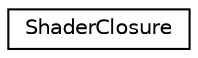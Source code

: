 digraph G
{
  edge [fontname="Helvetica",fontsize="10",labelfontname="Helvetica",labelfontsize="10"];
  node [fontname="Helvetica",fontsize="10",shape=record];
  rankdir=LR;
  Node1 [label="ShaderClosure",height=0.2,width=0.4,color="black", fillcolor="white", style="filled",URL="$d7/d5a/structShaderClosure.html"];
}
